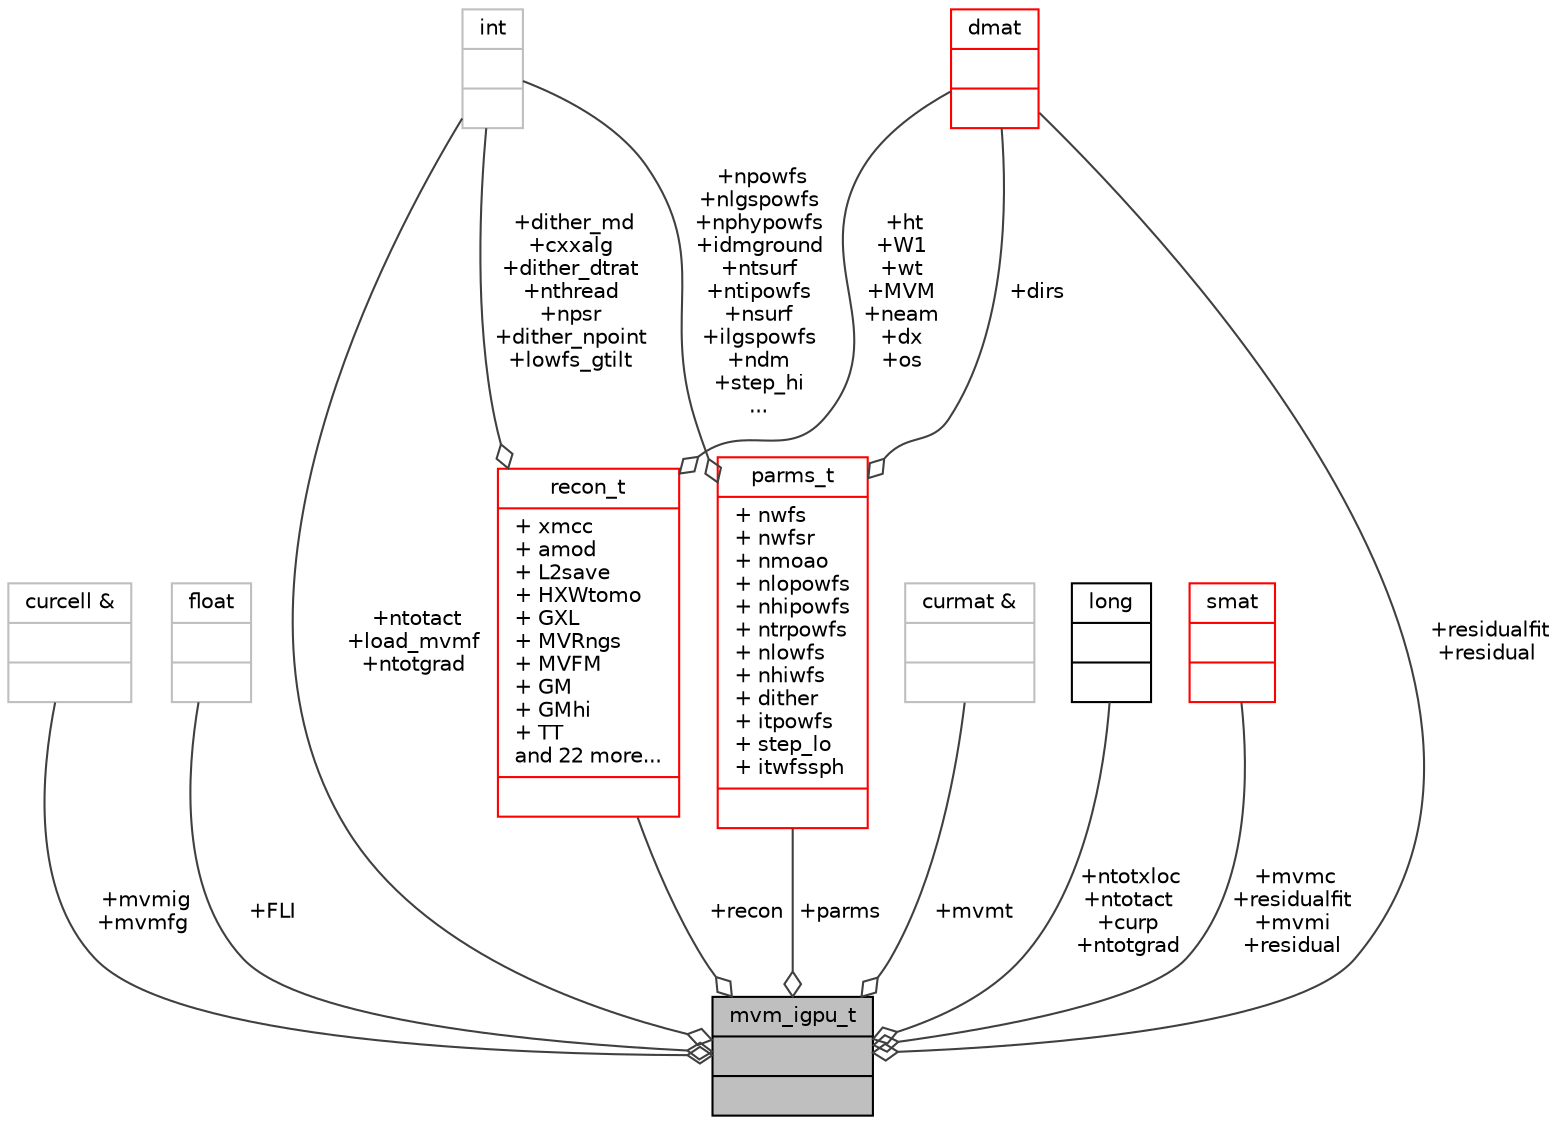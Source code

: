 digraph "mvm_igpu_t"
{
 // INTERACTIVE_SVG=YES
  bgcolor="transparent";
  edge [fontname="Helvetica",fontsize="10",labelfontname="Helvetica",labelfontsize="10"];
  node [fontname="Helvetica",fontsize="10",shape=record];
  Node1 [label="{mvm_igpu_t\n||}",height=0.2,width=0.4,color="black", fillcolor="grey75", style="filled", fontcolor="black"];
  Node2 -> Node1 [color="grey25",fontsize="10",style="solid",label=" +mvmig\n+mvmfg" ,arrowhead="odiamond",fontname="Helvetica"];
  Node2 [label="{curcell &\n||}",height=0.2,width=0.4,color="grey75"];
  Node3 -> Node1 [color="grey25",fontsize="10",style="solid",label=" +FLI" ,arrowhead="odiamond",fontname="Helvetica"];
  Node3 [label="{float\n||}",height=0.2,width=0.4,color="grey75"];
  Node4 -> Node1 [color="grey25",fontsize="10",style="solid",label=" +recon" ,arrowhead="odiamond",fontname="Helvetica"];
  Node4 [label="{recon_t\n|+ xmcc\l+ amod\l+ L2save\l+ HXWtomo\l+ GXL\l+ MVRngs\l+ MVFM\l+ GM\l+ GMhi\l+ TT\land 22 more...\l|}",height=0.2,width=0.4,color="red",URL="$maos_2types_8h.html#structrecon__t"];
  Node14 -> Node4 [color="grey25",fontsize="10",style="solid",label=" +dither_md\n+cxxalg\n+dither_dtrat\n+nthread\n+npsr\n+dither_npoint\n+lowfs_gtilt" ,arrowhead="odiamond",fontname="Helvetica"];
  Node14 [label="{int\n||}",height=0.2,width=0.4,color="grey75"];
  Node26 -> Node4 [color="grey25",fontsize="10",style="solid",label=" +ht\n+W1\n+wt\n+MVM\n+neam\n+dx\n+os" ,arrowhead="odiamond",fontname="Helvetica"];
  Node26 [label="{dmat\n||}",height=0.2,width=0.4,color="red",URL="$type_8h.html#structdmat"];
  Node14 -> Node1 [color="grey25",fontsize="10",style="solid",label=" +ntotact\n+load_mvmf\n+ntotgrad" ,arrowhead="odiamond",fontname="Helvetica"];
  Node26 -> Node1 [color="grey25",fontsize="10",style="solid",label=" +residualfit\n+residual" ,arrowhead="odiamond",fontname="Helvetica"];
  Node55 -> Node1 [color="grey25",fontsize="10",style="solid",label=" +mvmt" ,arrowhead="odiamond",fontname="Helvetica"];
  Node55 [label="{curmat &\n||}",height=0.2,width=0.4,color="grey75"];
  Node19 -> Node1 [color="grey25",fontsize="10",style="solid",label=" +ntotxloc\n+ntotact\n+curp\n+ntotgrad" ,arrowhead="odiamond",fontname="Helvetica"];
  Node19 [label="{long\n||}",height=0.2,width=0.4,color="black",URL="$classlong.html"];
  Node56 -> Node1 [color="grey25",fontsize="10",style="solid",label=" +mvmc\n+residualfit\n+mvmi\n+residual" ,arrowhead="odiamond",fontname="Helvetica"];
  Node56 [label="{smat\n||}",height=0.2,width=0.4,color="red",URL="$type_8h.html#structsmat"];
  Node58 -> Node1 [color="grey25",fontsize="10",style="solid",label=" +parms" ,arrowhead="odiamond",fontname="Helvetica"];
  Node58 [label="{parms_t\n|+ nwfs\l+ nwfsr\l+ nmoao\l+ nlopowfs\l+ nhipowfs\l+ ntrpowfs\l+ nlowfs\l+ nhiwfs\l+ dither\l+ itpowfs\l+ step_lo\l+ itwfssph\l|}",height=0.2,width=0.4,color="red",URL="$parms_8h.html#structparms__t"];
  Node14 -> Node58 [color="grey25",fontsize="10",style="solid",label=" +npowfs\n+nlgspowfs\n+nphypowfs\n+idmground\n+ntsurf\n+ntipowfs\n+nsurf\n+ilgspowfs\n+ndm\n+step_hi\n..." ,arrowhead="odiamond",fontname="Helvetica"];
  Node26 -> Node58 [color="grey25",fontsize="10",style="solid",label=" +dirs" ,arrowhead="odiamond",fontname="Helvetica"];
}
